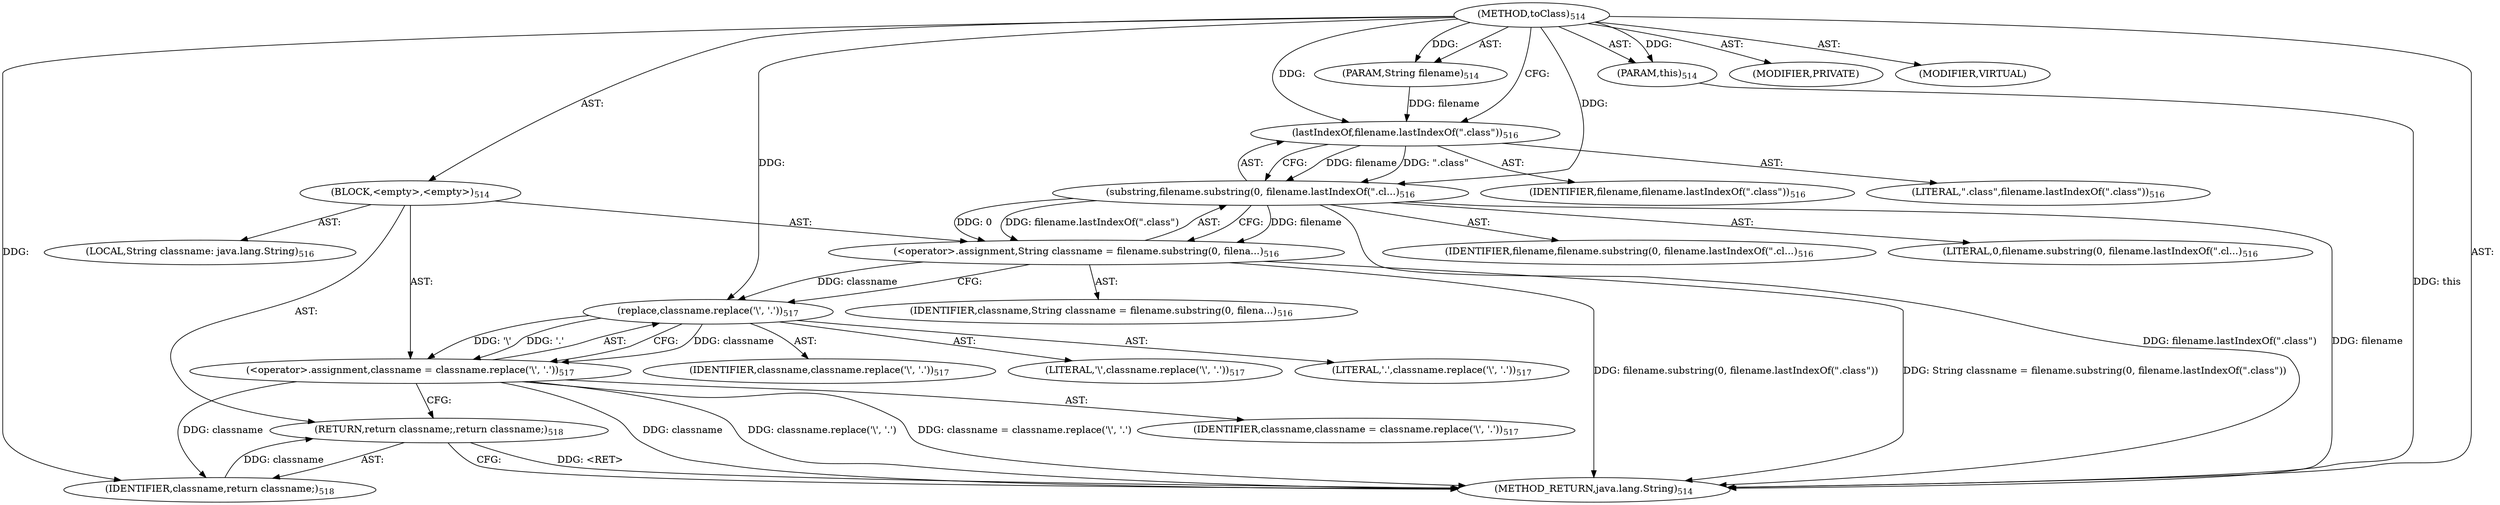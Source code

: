 digraph "toClass" {  
"111669149713" [label = <(METHOD,toClass)<SUB>514</SUB>> ]
"115964117035" [label = <(PARAM,this)<SUB>514</SUB>> ]
"115964117036" [label = <(PARAM,String filename)<SUB>514</SUB>> ]
"25769803827" [label = <(BLOCK,&lt;empty&gt;,&lt;empty&gt;)<SUB>514</SUB>> ]
"94489280545" [label = <(LOCAL,String classname: java.lang.String)<SUB>516</SUB>> ]
"30064771397" [label = <(&lt;operator&gt;.assignment,String classname = filename.substring(0, filena...)<SUB>516</SUB>> ]
"68719477003" [label = <(IDENTIFIER,classname,String classname = filename.substring(0, filena...)<SUB>516</SUB>> ]
"30064771398" [label = <(substring,filename.substring(0, filename.lastIndexOf(&quot;.cl...)<SUB>516</SUB>> ]
"68719477004" [label = <(IDENTIFIER,filename,filename.substring(0, filename.lastIndexOf(&quot;.cl...)<SUB>516</SUB>> ]
"90194313273" [label = <(LITERAL,0,filename.substring(0, filename.lastIndexOf(&quot;.cl...)<SUB>516</SUB>> ]
"30064771399" [label = <(lastIndexOf,filename.lastIndexOf(&quot;.class&quot;))<SUB>516</SUB>> ]
"68719477005" [label = <(IDENTIFIER,filename,filename.lastIndexOf(&quot;.class&quot;))<SUB>516</SUB>> ]
"90194313274" [label = <(LITERAL,&quot;.class&quot;,filename.lastIndexOf(&quot;.class&quot;))<SUB>516</SUB>> ]
"30064771400" [label = <(&lt;operator&gt;.assignment,classname = classname.replace('\\', '.'))<SUB>517</SUB>> ]
"68719477006" [label = <(IDENTIFIER,classname,classname = classname.replace('\\', '.'))<SUB>517</SUB>> ]
"30064771401" [label = <(replace,classname.replace('\\', '.'))<SUB>517</SUB>> ]
"68719477007" [label = <(IDENTIFIER,classname,classname.replace('\\', '.'))<SUB>517</SUB>> ]
"90194313275" [label = <(LITERAL,'\\',classname.replace('\\', '.'))<SUB>517</SUB>> ]
"90194313276" [label = <(LITERAL,'.',classname.replace('\\', '.'))<SUB>517</SUB>> ]
"146028888069" [label = <(RETURN,return classname;,return classname;)<SUB>518</SUB>> ]
"68719477008" [label = <(IDENTIFIER,classname,return classname;)<SUB>518</SUB>> ]
"133143986234" [label = <(MODIFIER,PRIVATE)> ]
"133143986235" [label = <(MODIFIER,VIRTUAL)> ]
"128849018897" [label = <(METHOD_RETURN,java.lang.String)<SUB>514</SUB>> ]
  "111669149713" -> "115964117035"  [ label = "AST: "] 
  "111669149713" -> "115964117036"  [ label = "AST: "] 
  "111669149713" -> "25769803827"  [ label = "AST: "] 
  "111669149713" -> "133143986234"  [ label = "AST: "] 
  "111669149713" -> "133143986235"  [ label = "AST: "] 
  "111669149713" -> "128849018897"  [ label = "AST: "] 
  "25769803827" -> "94489280545"  [ label = "AST: "] 
  "25769803827" -> "30064771397"  [ label = "AST: "] 
  "25769803827" -> "30064771400"  [ label = "AST: "] 
  "25769803827" -> "146028888069"  [ label = "AST: "] 
  "30064771397" -> "68719477003"  [ label = "AST: "] 
  "30064771397" -> "30064771398"  [ label = "AST: "] 
  "30064771398" -> "68719477004"  [ label = "AST: "] 
  "30064771398" -> "90194313273"  [ label = "AST: "] 
  "30064771398" -> "30064771399"  [ label = "AST: "] 
  "30064771399" -> "68719477005"  [ label = "AST: "] 
  "30064771399" -> "90194313274"  [ label = "AST: "] 
  "30064771400" -> "68719477006"  [ label = "AST: "] 
  "30064771400" -> "30064771401"  [ label = "AST: "] 
  "30064771401" -> "68719477007"  [ label = "AST: "] 
  "30064771401" -> "90194313275"  [ label = "AST: "] 
  "30064771401" -> "90194313276"  [ label = "AST: "] 
  "146028888069" -> "68719477008"  [ label = "AST: "] 
  "30064771397" -> "30064771401"  [ label = "CFG: "] 
  "30064771400" -> "146028888069"  [ label = "CFG: "] 
  "146028888069" -> "128849018897"  [ label = "CFG: "] 
  "30064771398" -> "30064771397"  [ label = "CFG: "] 
  "30064771401" -> "30064771400"  [ label = "CFG: "] 
  "30064771399" -> "30064771398"  [ label = "CFG: "] 
  "111669149713" -> "30064771399"  [ label = "CFG: "] 
  "146028888069" -> "128849018897"  [ label = "DDG: &lt;RET&gt;"] 
  "115964117035" -> "128849018897"  [ label = "DDG: this"] 
  "30064771398" -> "128849018897"  [ label = "DDG: filename"] 
  "30064771398" -> "128849018897"  [ label = "DDG: filename.lastIndexOf(&quot;.class&quot;)"] 
  "30064771397" -> "128849018897"  [ label = "DDG: filename.substring(0, filename.lastIndexOf(&quot;.class&quot;))"] 
  "30064771397" -> "128849018897"  [ label = "DDG: String classname = filename.substring(0, filename.lastIndexOf(&quot;.class&quot;))"] 
  "30064771400" -> "128849018897"  [ label = "DDG: classname"] 
  "30064771400" -> "128849018897"  [ label = "DDG: classname.replace('\\', '.')"] 
  "30064771400" -> "128849018897"  [ label = "DDG: classname = classname.replace('\\', '.')"] 
  "111669149713" -> "115964117035"  [ label = "DDG: "] 
  "111669149713" -> "115964117036"  [ label = "DDG: "] 
  "30064771398" -> "30064771397"  [ label = "DDG: filename"] 
  "30064771398" -> "30064771397"  [ label = "DDG: 0"] 
  "30064771398" -> "30064771397"  [ label = "DDG: filename.lastIndexOf(&quot;.class&quot;)"] 
  "30064771401" -> "30064771400"  [ label = "DDG: classname"] 
  "30064771401" -> "30064771400"  [ label = "DDG: '\\'"] 
  "30064771401" -> "30064771400"  [ label = "DDG: '.'"] 
  "68719477008" -> "146028888069"  [ label = "DDG: classname"] 
  "30064771400" -> "68719477008"  [ label = "DDG: classname"] 
  "111669149713" -> "68719477008"  [ label = "DDG: "] 
  "30064771399" -> "30064771398"  [ label = "DDG: filename"] 
  "111669149713" -> "30064771398"  [ label = "DDG: "] 
  "30064771399" -> "30064771398"  [ label = "DDG: &quot;.class&quot;"] 
  "30064771397" -> "30064771401"  [ label = "DDG: classname"] 
  "111669149713" -> "30064771401"  [ label = "DDG: "] 
  "115964117036" -> "30064771399"  [ label = "DDG: filename"] 
  "111669149713" -> "30064771399"  [ label = "DDG: "] 
}
